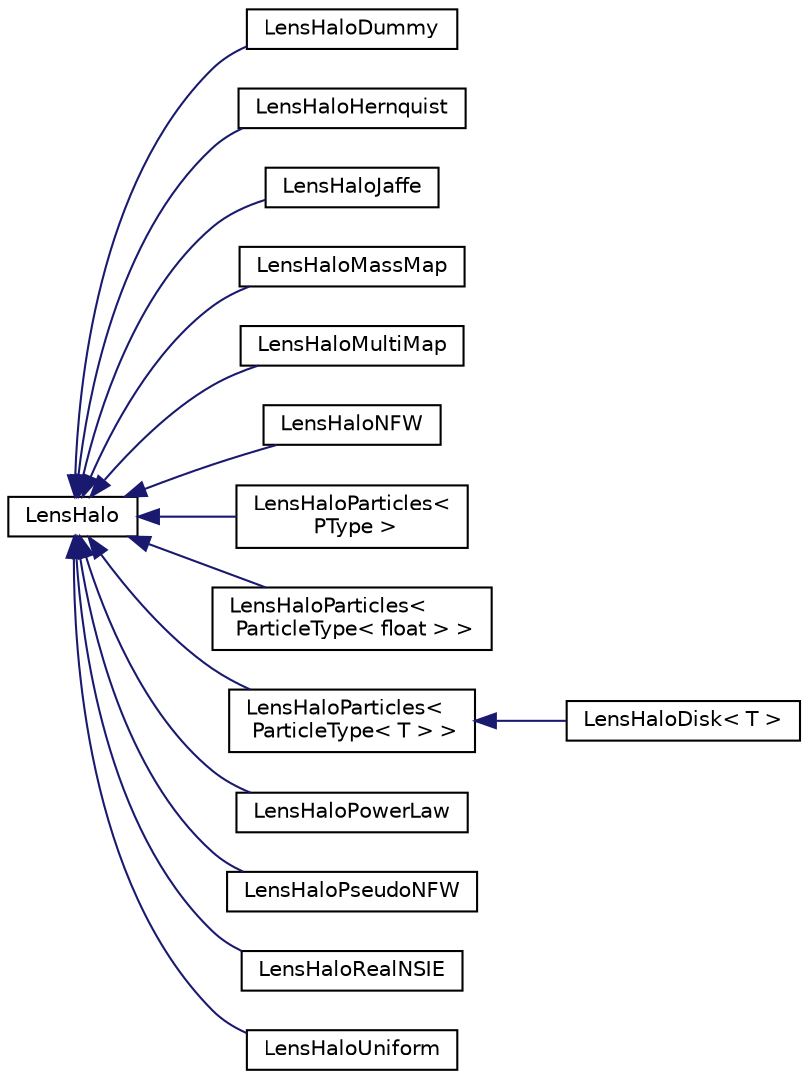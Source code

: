 digraph "Graphical Class Hierarchy"
{
 // LATEX_PDF_SIZE
  edge [fontname="Helvetica",fontsize="10",labelfontname="Helvetica",labelfontsize="10"];
  node [fontname="Helvetica",fontsize="10",shape=record];
  rankdir="LR";
  Node0 [label="LensHalo",height=0.2,width=0.4,color="black", fillcolor="white", style="filled",URL="$class_lens_halo.html",tooltip="A base class for all types of lensing \"halos\" which are any mass distribution that cause lensing."];
  Node0 -> Node1 [dir="back",color="midnightblue",fontsize="10",style="solid",fontname="Helvetica"];
  Node1 [label="LensHaloDummy",height=0.2,width=0.4,color="black", fillcolor="white", style="filled",URL="$class_lens_halo_dummy.html",tooltip="This is a lens that does no lensing. It is useful for testing and for running refinement code on sour..."];
  Node0 -> Node2 [dir="back",color="midnightblue",fontsize="10",style="solid",fontname="Helvetica"];
  Node2 [label="LensHaloHernquist",height=0.2,width=0.4,color="black", fillcolor="white", style="filled",URL="$class_lens_halo_hernquist.html",tooltip="A class for calculating the deflection, kappa and gamma caused by a collection of halos with truncate..."];
  Node0 -> Node3 [dir="back",color="midnightblue",fontsize="10",style="solid",fontname="Helvetica"];
  Node3 [label="LensHaloJaffe",height=0.2,width=0.4,color="black", fillcolor="white", style="filled",URL="$class_lens_halo_jaffe.html",tooltip="A class for calculating the deflection, kappa and gamma caused by a collection of halos with truncate..."];
  Node0 -> Node4 [dir="back",color="midnightblue",fontsize="10",style="solid",fontname="Helvetica"];
  Node4 [label="LensHaloMassMap",height=0.2,width=0.4,color="black", fillcolor="white", style="filled",URL="$class_lens_halo_mass_map.html",tooltip="A class that includes the MOKA lens map."];
  Node0 -> Node5 [dir="back",color="midnightblue",fontsize="10",style="solid",fontname="Helvetica"];
  Node5 [label="LensHaloMultiMap",height=0.2,width=0.4,color="black", fillcolor="white", style="filled",URL="$class_lens_halo_multi_map.html",tooltip="A lens halo that calculates all lensing qunatities on two grids - a low res long range grid and a hig..."];
  Node0 -> Node6 [dir="back",color="midnightblue",fontsize="10",style="solid",fontname="Helvetica"];
  Node6 [label="LensHaloNFW",height=0.2,width=0.4,color="black", fillcolor="white", style="filled",URL="$class_lens_halo_n_f_w.html",tooltip="A class for calculating the deflection, kappa and gamma caused by a collection of NFW halos."];
  Node0 -> Node7 [dir="back",color="midnightblue",fontsize="10",style="solid",fontname="Helvetica"];
  Node7 [label="LensHaloParticles\<\l PType \>",height=0.2,width=0.4,color="black", fillcolor="white", style="filled",URL="$class_lens_halo_particles.html",tooltip="A class that represents the lensing by a collection of simulation particles."];
  Node0 -> Node8 [dir="back",color="midnightblue",fontsize="10",style="solid",fontname="Helvetica"];
  Node8 [label="LensHaloParticles\<\l ParticleType\< float \> \>",height=0.2,width=0.4,color="black", fillcolor="white", style="filled",URL="$class_lens_halo_particles.html",tooltip=" "];
  Node0 -> Node9 [dir="back",color="midnightblue",fontsize="10",style="solid",fontname="Helvetica"];
  Node9 [label="LensHaloParticles\<\l ParticleType\< T \> \>",height=0.2,width=0.4,color="black", fillcolor="white", style="filled",URL="$class_lens_halo_particles.html",tooltip=" "];
  Node9 -> Node10 [dir="back",color="midnightblue",fontsize="10",style="solid",fontname="Helvetica"];
  Node10 [label="LensHaloDisk\< T \>",height=0.2,width=0.4,color="black", fillcolor="white", style="filled",URL="$class_lens_halo_disk.html",tooltip="Creates a exponential disk out of particles."];
  Node0 -> Node11 [dir="back",color="midnightblue",fontsize="10",style="solid",fontname="Helvetica"];
  Node11 [label="LensHaloPowerLaw",height=0.2,width=0.4,color="black", fillcolor="white", style="filled",URL="$class_lens_halo_power_law.html",tooltip="A class for calculating the deflection, kappa and gamma caused by a collection of halos with truncate..."];
  Node0 -> Node12 [dir="back",color="midnightblue",fontsize="10",style="solid",fontname="Helvetica"];
  Node12 [label="LensHaloPseudoNFW",height=0.2,width=0.4,color="black", fillcolor="white", style="filled",URL="$class_lens_halo_pseudo_n_f_w.html",tooltip="A class for calculating the deflection, kappa and gamma caused by a collection of halos with a double..."];
  Node0 -> Node13 [dir="back",color="midnightblue",fontsize="10",style="solid",fontname="Helvetica"];
  Node13 [label="LensHaloRealNSIE",height=0.2,width=0.4,color="black", fillcolor="white", style="filled",URL="$class_lens_halo_real_n_s_i_e.html",tooltip="Represents a non-singular isothermal elliptical lens."];
  Node0 -> Node14 [dir="back",color="midnightblue",fontsize="10",style="solid",fontname="Helvetica"];
  Node14 [label="LensHaloUniform",height=0.2,width=0.4,color="black", fillcolor="white", style="filled",URL="$class_lens_halo_uniform.html",tooltip="A uniform surface density and shear lens."];
}
